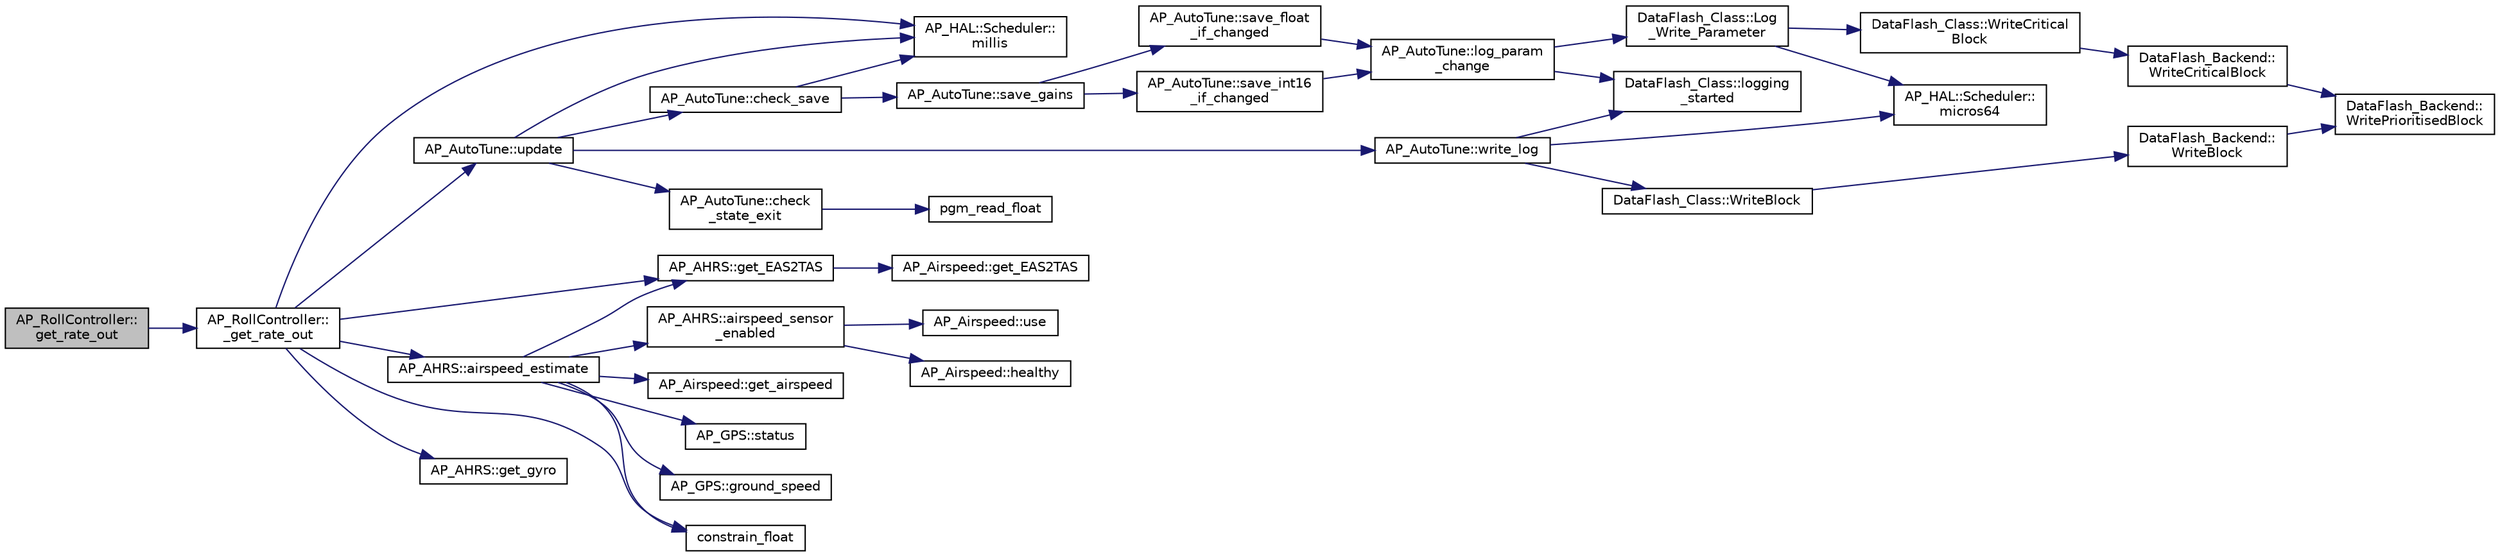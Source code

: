 digraph "AP_RollController::get_rate_out"
{
 // INTERACTIVE_SVG=YES
  edge [fontname="Helvetica",fontsize="10",labelfontname="Helvetica",labelfontsize="10"];
  node [fontname="Helvetica",fontsize="10",shape=record];
  rankdir="LR";
  Node1 [label="AP_RollController::\lget_rate_out",height=0.2,width=0.4,color="black", fillcolor="grey75", style="filled", fontcolor="black"];
  Node1 -> Node2 [color="midnightblue",fontsize="10",style="solid",fontname="Helvetica"];
  Node2 [label="AP_RollController::\l_get_rate_out",height=0.2,width=0.4,color="black", fillcolor="white", style="filled",URL="$classAP__RollController.html#a702a5fbdae8598e86dc2aa73b8f59089"];
  Node2 -> Node3 [color="midnightblue",fontsize="10",style="solid",fontname="Helvetica"];
  Node3 [label="AP_HAL::Scheduler::\lmillis",height=0.2,width=0.4,color="black", fillcolor="white", style="filled",URL="$classAP__HAL_1_1Scheduler.html#a26b68339fc68a562d8d3a1238d0ec8c1"];
  Node2 -> Node4 [color="midnightblue",fontsize="10",style="solid",fontname="Helvetica"];
  Node4 [label="AP_AHRS::get_EAS2TAS",height=0.2,width=0.4,color="black", fillcolor="white", style="filled",URL="$classAP__AHRS.html#a2648b5fc68b22e83205161cf1274939c"];
  Node4 -> Node5 [color="midnightblue",fontsize="10",style="solid",fontname="Helvetica"];
  Node5 [label="AP_Airspeed::get_EAS2TAS",height=0.2,width=0.4,color="black", fillcolor="white", style="filled",URL="$classAP__Airspeed.html#a9bb14f83815ed35b067dd2f4a7c1851f"];
  Node2 -> Node6 [color="midnightblue",fontsize="10",style="solid",fontname="Helvetica"];
  Node6 [label="AP_AHRS::get_gyro",height=0.2,width=0.4,color="black", fillcolor="white", style="filled",URL="$classAP__AHRS.html#a667ec4ffbedf99e75c7d60e01f45df3a"];
  Node2 -> Node7 [color="midnightblue",fontsize="10",style="solid",fontname="Helvetica"];
  Node7 [label="AP_AHRS::airspeed_estimate",height=0.2,width=0.4,color="black", fillcolor="white", style="filled",URL="$classAP__AHRS.html#a39289d0dde31413ad172fcf2847fce4a"];
  Node7 -> Node8 [color="midnightblue",fontsize="10",style="solid",fontname="Helvetica"];
  Node8 [label="AP_AHRS::airspeed_sensor\l_enabled",height=0.2,width=0.4,color="black", fillcolor="white", style="filled",URL="$classAP__AHRS.html#a8691156c332da099e3f5952e72ae2a58"];
  Node8 -> Node9 [color="midnightblue",fontsize="10",style="solid",fontname="Helvetica"];
  Node9 [label="AP_Airspeed::use",height=0.2,width=0.4,color="black", fillcolor="white", style="filled",URL="$classAP__Airspeed.html#a6162295b433e3a863c0d4b9086b19014"];
  Node8 -> Node10 [color="midnightblue",fontsize="10",style="solid",fontname="Helvetica"];
  Node10 [label="AP_Airspeed::healthy",height=0.2,width=0.4,color="black", fillcolor="white", style="filled",URL="$classAP__Airspeed.html#acddaade777fa87d5b8c904c79be01204"];
  Node7 -> Node11 [color="midnightblue",fontsize="10",style="solid",fontname="Helvetica"];
  Node11 [label="AP_Airspeed::get_airspeed",height=0.2,width=0.4,color="black", fillcolor="white", style="filled",URL="$classAP__Airspeed.html#a1027b15b91e0af1dbfe8b999a88c8a25"];
  Node7 -> Node12 [color="midnightblue",fontsize="10",style="solid",fontname="Helvetica"];
  Node12 [label="AP_GPS::status",height=0.2,width=0.4,color="black", fillcolor="white", style="filled",URL="$classAP__GPS.html#a9093c8cf1d5a78ccd8677229bb314d37",tooltip="Query GPS status. "];
  Node7 -> Node13 [color="midnightblue",fontsize="10",style="solid",fontname="Helvetica"];
  Node13 [label="AP_GPS::ground_speed",height=0.2,width=0.4,color="black", fillcolor="white", style="filled",URL="$classAP__GPS.html#a426041563da447ec6e9cde1926a88fdb"];
  Node7 -> Node4 [color="midnightblue",fontsize="10",style="solid",fontname="Helvetica"];
  Node7 -> Node14 [color="midnightblue",fontsize="10",style="solid",fontname="Helvetica"];
  Node14 [label="constrain_float",height=0.2,width=0.4,color="black", fillcolor="white", style="filled",URL="$AP__Math_8h.html#a27149a7dfbb14319088e8332705c0046"];
  Node2 -> Node14 [color="midnightblue",fontsize="10",style="solid",fontname="Helvetica"];
  Node2 -> Node15 [color="midnightblue",fontsize="10",style="solid",fontname="Helvetica"];
  Node15 [label="AP_AutoTune::update",height=0.2,width=0.4,color="black", fillcolor="white", style="filled",URL="$classAP__AutoTune.html#af5c523db0ac4313e8098fec4b8f5f2f1"];
  Node15 -> Node16 [color="midnightblue",fontsize="10",style="solid",fontname="Helvetica"];
  Node16 [label="AP_AutoTune::check_save",height=0.2,width=0.4,color="black", fillcolor="white", style="filled",URL="$classAP__AutoTune.html#ac05a94ad7cd4c42e14182d9ba5f861db"];
  Node16 -> Node3 [color="midnightblue",fontsize="10",style="solid",fontname="Helvetica"];
  Node16 -> Node17 [color="midnightblue",fontsize="10",style="solid",fontname="Helvetica"];
  Node17 [label="AP_AutoTune::save_gains",height=0.2,width=0.4,color="black", fillcolor="white", style="filled",URL="$classAP__AutoTune.html#a258aa8bcc03defe55967c97931af95d5"];
  Node17 -> Node18 [color="midnightblue",fontsize="10",style="solid",fontname="Helvetica"];
  Node18 [label="AP_AutoTune::save_float\l_if_changed",height=0.2,width=0.4,color="black", fillcolor="white", style="filled",URL="$classAP__AutoTune.html#a75141b4db72681ba3a6a79af466e1138"];
  Node18 -> Node19 [color="midnightblue",fontsize="10",style="solid",fontname="Helvetica"];
  Node19 [label="AP_AutoTune::log_param\l_change",height=0.2,width=0.4,color="black", fillcolor="white", style="filled",URL="$classAP__AutoTune.html#aad5abae2e9c7465c2478200ef99a7788"];
  Node19 -> Node20 [color="midnightblue",fontsize="10",style="solid",fontname="Helvetica"];
  Node20 [label="DataFlash_Class::logging\l_started",height=0.2,width=0.4,color="black", fillcolor="white", style="filled",URL="$classDataFlash__Class.html#aa1dfc59b10a4b5ef3bc22ed5d5648665"];
  Node19 -> Node21 [color="midnightblue",fontsize="10",style="solid",fontname="Helvetica"];
  Node21 [label="DataFlash_Class::Log\l_Write_Parameter",height=0.2,width=0.4,color="black", fillcolor="white", style="filled",URL="$classDataFlash__Class.html#a68caa27202b9ac91c16282bcb2d7f090"];
  Node21 -> Node22 [color="midnightblue",fontsize="10",style="solid",fontname="Helvetica"];
  Node22 [label="AP_HAL::Scheduler::\lmicros64",height=0.2,width=0.4,color="black", fillcolor="white", style="filled",URL="$classAP__HAL_1_1Scheduler.html#acfe178fdca7f8d9b22a939b3aac1a84f"];
  Node21 -> Node23 [color="midnightblue",fontsize="10",style="solid",fontname="Helvetica"];
  Node23 [label="DataFlash_Class::WriteCritical\lBlock",height=0.2,width=0.4,color="black", fillcolor="white", style="filled",URL="$classDataFlash__Class.html#a2953e779f3c3587638e1324b1bf9ff33"];
  Node23 -> Node24 [color="midnightblue",fontsize="10",style="solid",fontname="Helvetica"];
  Node24 [label="DataFlash_Backend::\lWriteCriticalBlock",height=0.2,width=0.4,color="black", fillcolor="white", style="filled",URL="$classDataFlash__Backend.html#a5be0a9e566b2b525659756204c3353b7"];
  Node24 -> Node25 [color="midnightblue",fontsize="10",style="solid",fontname="Helvetica"];
  Node25 [label="DataFlash_Backend::\lWritePrioritisedBlock",height=0.2,width=0.4,color="black", fillcolor="white", style="filled",URL="$classDataFlash__Backend.html#a0807326aa0d3df61375bc1c949d2a125"];
  Node17 -> Node26 [color="midnightblue",fontsize="10",style="solid",fontname="Helvetica"];
  Node26 [label="AP_AutoTune::save_int16\l_if_changed",height=0.2,width=0.4,color="black", fillcolor="white", style="filled",URL="$classAP__AutoTune.html#a42e4a85b366f38eaea1d10846ed25f4b"];
  Node26 -> Node19 [color="midnightblue",fontsize="10",style="solid",fontname="Helvetica"];
  Node15 -> Node3 [color="midnightblue",fontsize="10",style="solid",fontname="Helvetica"];
  Node15 -> Node27 [color="midnightblue",fontsize="10",style="solid",fontname="Helvetica"];
  Node27 [label="AP_AutoTune::check\l_state_exit",height=0.2,width=0.4,color="black", fillcolor="white", style="filled",URL="$classAP__AutoTune.html#a3e516a14471f759d1506f5d758043a14"];
  Node27 -> Node28 [color="midnightblue",fontsize="10",style="solid",fontname="Helvetica"];
  Node28 [label="pgm_read_float",height=0.2,width=0.4,color="black", fillcolor="white", style="filled",URL="$AP__Progmem_8h.html#a90f10dd78145eef44fb2092a65a6d5db"];
  Node15 -> Node29 [color="midnightblue",fontsize="10",style="solid",fontname="Helvetica"];
  Node29 [label="AP_AutoTune::write_log",height=0.2,width=0.4,color="black", fillcolor="white", style="filled",URL="$classAP__AutoTune.html#ae8f71aea3fb903d762decab2c9636098"];
  Node29 -> Node20 [color="midnightblue",fontsize="10",style="solid",fontname="Helvetica"];
  Node29 -> Node22 [color="midnightblue",fontsize="10",style="solid",fontname="Helvetica"];
  Node29 -> Node30 [color="midnightblue",fontsize="10",style="solid",fontname="Helvetica"];
  Node30 [label="DataFlash_Class::WriteBlock",height=0.2,width=0.4,color="black", fillcolor="white", style="filled",URL="$classDataFlash__Class.html#a2838cdd106ad3dd8da69a45dd64117ca"];
  Node30 -> Node31 [color="midnightblue",fontsize="10",style="solid",fontname="Helvetica"];
  Node31 [label="DataFlash_Backend::\lWriteBlock",height=0.2,width=0.4,color="black", fillcolor="white", style="filled",URL="$classDataFlash__Backend.html#aed94b3ad1fd7333ddd7c2e20c3433d52"];
  Node31 -> Node25 [color="midnightblue",fontsize="10",style="solid",fontname="Helvetica"];
}
